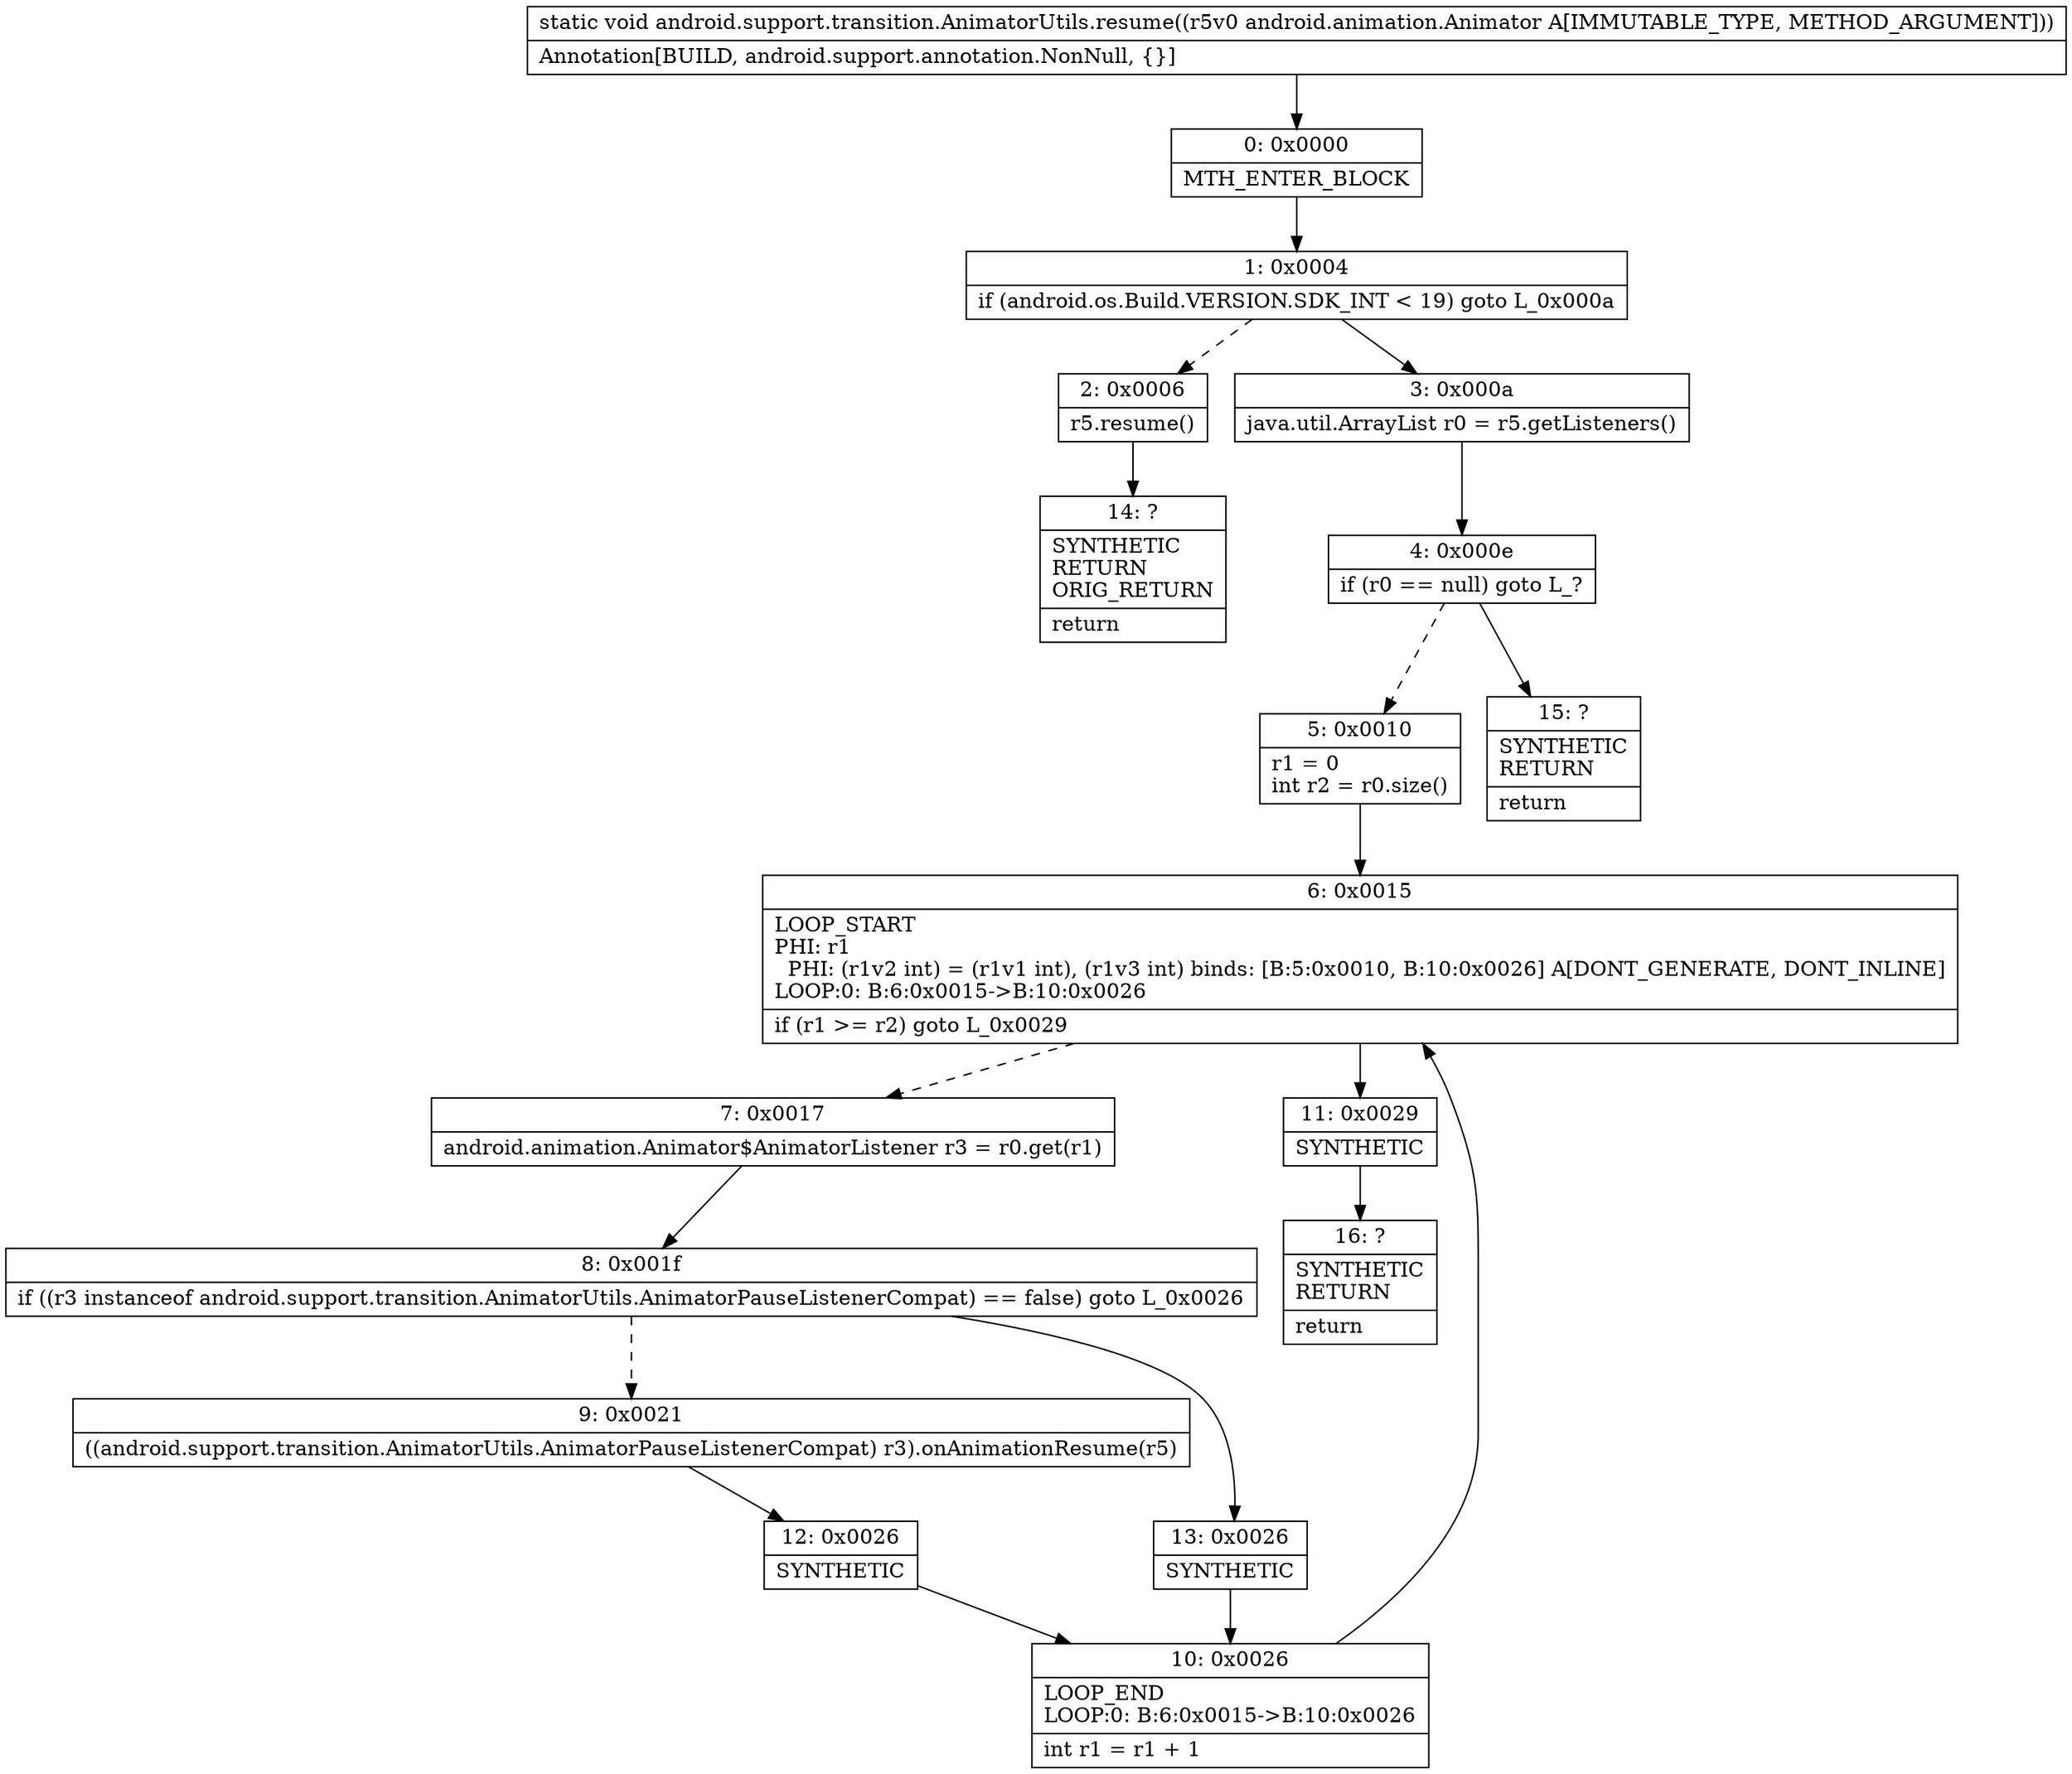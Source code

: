 digraph "CFG forandroid.support.transition.AnimatorUtils.resume(Landroid\/animation\/Animator;)V" {
Node_0 [shape=record,label="{0\:\ 0x0000|MTH_ENTER_BLOCK\l}"];
Node_1 [shape=record,label="{1\:\ 0x0004|if (android.os.Build.VERSION.SDK_INT \< 19) goto L_0x000a\l}"];
Node_2 [shape=record,label="{2\:\ 0x0006|r5.resume()\l}"];
Node_3 [shape=record,label="{3\:\ 0x000a|java.util.ArrayList r0 = r5.getListeners()\l}"];
Node_4 [shape=record,label="{4\:\ 0x000e|if (r0 == null) goto L_?\l}"];
Node_5 [shape=record,label="{5\:\ 0x0010|r1 = 0\lint r2 = r0.size()\l}"];
Node_6 [shape=record,label="{6\:\ 0x0015|LOOP_START\lPHI: r1 \l  PHI: (r1v2 int) = (r1v1 int), (r1v3 int) binds: [B:5:0x0010, B:10:0x0026] A[DONT_GENERATE, DONT_INLINE]\lLOOP:0: B:6:0x0015\-\>B:10:0x0026\l|if (r1 \>= r2) goto L_0x0029\l}"];
Node_7 [shape=record,label="{7\:\ 0x0017|android.animation.Animator$AnimatorListener r3 = r0.get(r1)\l}"];
Node_8 [shape=record,label="{8\:\ 0x001f|if ((r3 instanceof android.support.transition.AnimatorUtils.AnimatorPauseListenerCompat) == false) goto L_0x0026\l}"];
Node_9 [shape=record,label="{9\:\ 0x0021|((android.support.transition.AnimatorUtils.AnimatorPauseListenerCompat) r3).onAnimationResume(r5)\l}"];
Node_10 [shape=record,label="{10\:\ 0x0026|LOOP_END\lLOOP:0: B:6:0x0015\-\>B:10:0x0026\l|int r1 = r1 + 1\l}"];
Node_11 [shape=record,label="{11\:\ 0x0029|SYNTHETIC\l}"];
Node_12 [shape=record,label="{12\:\ 0x0026|SYNTHETIC\l}"];
Node_13 [shape=record,label="{13\:\ 0x0026|SYNTHETIC\l}"];
Node_14 [shape=record,label="{14\:\ ?|SYNTHETIC\lRETURN\lORIG_RETURN\l|return\l}"];
Node_15 [shape=record,label="{15\:\ ?|SYNTHETIC\lRETURN\l|return\l}"];
Node_16 [shape=record,label="{16\:\ ?|SYNTHETIC\lRETURN\l|return\l}"];
MethodNode[shape=record,label="{static void android.support.transition.AnimatorUtils.resume((r5v0 android.animation.Animator A[IMMUTABLE_TYPE, METHOD_ARGUMENT]))  | Annotation[BUILD, android.support.annotation.NonNull, \{\}]\l}"];
MethodNode -> Node_0;
Node_0 -> Node_1;
Node_1 -> Node_2[style=dashed];
Node_1 -> Node_3;
Node_2 -> Node_14;
Node_3 -> Node_4;
Node_4 -> Node_5[style=dashed];
Node_4 -> Node_15;
Node_5 -> Node_6;
Node_6 -> Node_7[style=dashed];
Node_6 -> Node_11;
Node_7 -> Node_8;
Node_8 -> Node_9[style=dashed];
Node_8 -> Node_13;
Node_9 -> Node_12;
Node_10 -> Node_6;
Node_11 -> Node_16;
Node_12 -> Node_10;
Node_13 -> Node_10;
}

